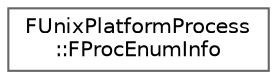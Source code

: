 digraph "Graphical Class Hierarchy"
{
 // INTERACTIVE_SVG=YES
 // LATEX_PDF_SIZE
  bgcolor="transparent";
  edge [fontname=Helvetica,fontsize=10,labelfontname=Helvetica,labelfontsize=10];
  node [fontname=Helvetica,fontsize=10,shape=box,height=0.2,width=0.4];
  rankdir="LR";
  Node0 [id="Node000000",label="FUnixPlatformProcess\l::FProcEnumInfo",height=0.2,width=0.4,color="grey40", fillcolor="white", style="filled",URL="$dd/d65/structFUnixPlatformProcess_1_1FProcEnumInfo.html",tooltip="Process enumeration info structure."];
}
